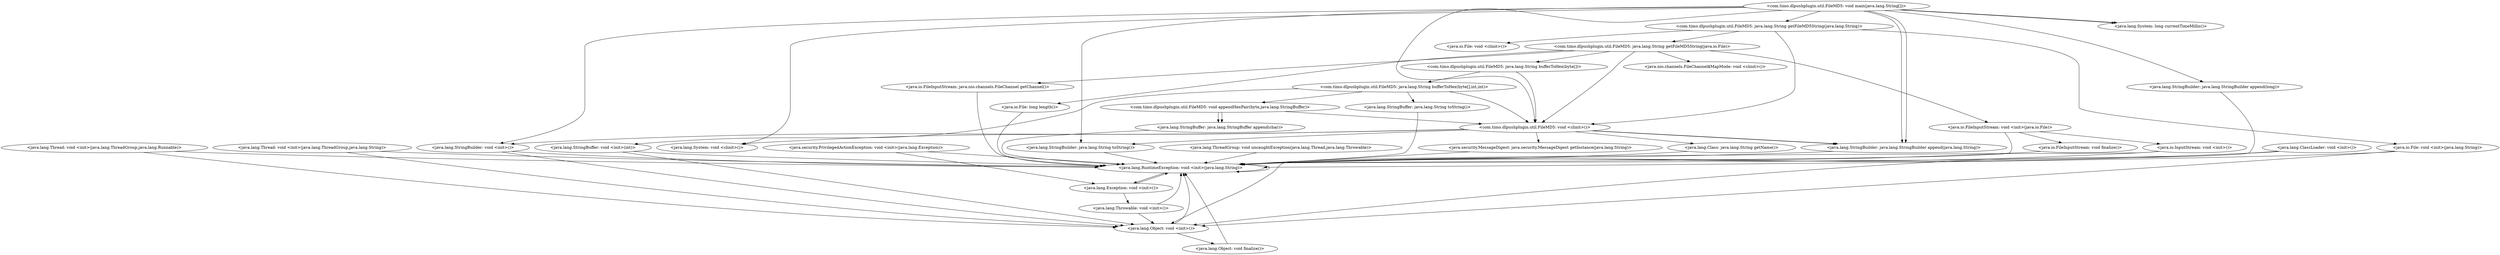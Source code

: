 digraph CallGraph {
"<com.timo.dlpushplugin.util.FileMD5: void main(java.lang.String[])>" -> "<java.lang.System: void <clinit>()>";
"<com.timo.dlpushplugin.util.FileMD5: void main(java.lang.String[])>" -> "<java.lang.StringBuilder: void <init>()>";
"<com.timo.dlpushplugin.util.FileMD5: void main(java.lang.String[])>" -> "<java.lang.System: long currentTimeMillis()>";
"<com.timo.dlpushplugin.util.FileMD5: void main(java.lang.String[])>" -> "<com.timo.dlpushplugin.util.FileMD5: java.lang.String getFileMD5String(java.lang.String)>";
"<com.timo.dlpushplugin.util.FileMD5: void main(java.lang.String[])>" -> "<java.lang.System: long currentTimeMillis()>";
"<com.timo.dlpushplugin.util.FileMD5: void main(java.lang.String[])>" -> "<com.timo.dlpushplugin.util.FileMD5: void <clinit>()>";
"<com.timo.dlpushplugin.util.FileMD5: void <clinit>()>" -> "<java.lang.System: void <clinit>()>";
"<com.timo.dlpushplugin.util.FileMD5: void <clinit>()>" -> "<java.lang.StringBuilder: void <init>()>";
"<com.timo.dlpushplugin.util.FileMD5: void <clinit>()>" -> "<java.security.MessageDigest: java.security.MessageDigest getInstance(java.lang.String)>";
"<java.lang.ThreadGroup: void uncaughtException(java.lang.Thread,java.lang.Throwable)>" -> "<java.lang.RuntimeException: void <init>(java.lang.String)>";
"<java.lang.ClassLoader: void <init>()>" -> "<java.lang.Object: void <init>()>";
"<java.lang.ClassLoader: void <init>()>" -> "<java.lang.RuntimeException: void <init>(java.lang.String)>";
"<java.security.PrivilegedActionException: void <init>(java.lang.Exception)>" -> "<java.lang.Exception: void <init>()>";
"<java.security.PrivilegedActionException: void <init>(java.lang.Exception)>" -> "<java.lang.RuntimeException: void <init>(java.lang.String)>";
"<java.lang.Thread: void <init>(java.lang.ThreadGroup,java.lang.Runnable)>" -> "<java.lang.Object: void <init>()>";
"<java.lang.Thread: void <init>(java.lang.ThreadGroup,java.lang.Runnable)>" -> "<java.lang.RuntimeException: void <init>(java.lang.String)>";
"<java.lang.Thread: void <init>(java.lang.ThreadGroup,java.lang.String)>" -> "<java.lang.Object: void <init>()>";
"<java.lang.Thread: void <init>(java.lang.ThreadGroup,java.lang.String)>" -> "<java.lang.RuntimeException: void <init>(java.lang.String)>";
"<java.lang.StringBuilder: void <init>()>" -> "<java.lang.Object: void <init>()>";
"<java.lang.StringBuilder: void <init>()>" -> "<java.lang.RuntimeException: void <init>(java.lang.String)>";
"<com.timo.dlpushplugin.util.FileMD5: java.lang.String getFileMD5String(java.lang.String)>" -> "<java.io.File: void <clinit>()>";
"<com.timo.dlpushplugin.util.FileMD5: java.lang.String getFileMD5String(java.lang.String)>" -> "<com.timo.dlpushplugin.util.FileMD5: java.lang.String getFileMD5String(java.io.File)>";
"<com.timo.dlpushplugin.util.FileMD5: java.lang.String getFileMD5String(java.lang.String)>" -> "<java.io.File: void <init>(java.lang.String)>";
"<com.timo.dlpushplugin.util.FileMD5: java.lang.String getFileMD5String(java.lang.String)>" -> "<com.timo.dlpushplugin.util.FileMD5: void <clinit>()>";
"<java.security.MessageDigest: java.security.MessageDigest getInstance(java.lang.String)>" -> "<java.lang.RuntimeException: void <init>(java.lang.String)>";
"<java.lang.RuntimeException: void <init>(java.lang.String)>" -> "<java.lang.Exception: void <init>()>";
"<java.lang.RuntimeException: void <init>(java.lang.String)>" -> "<java.lang.RuntimeException: void <init>(java.lang.String)>";
"<java.lang.Object: void <init>()>" -> "<java.lang.Object: void finalize()>";
"<java.lang.Object: void <init>()>" -> "<java.lang.RuntimeException: void <init>(java.lang.String)>";
"<java.lang.Exception: void <init>()>" -> "<java.lang.Throwable: void <init>()>";
"<java.lang.Exception: void <init>()>" -> "<java.lang.RuntimeException: void <init>(java.lang.String)>";
"<com.timo.dlpushplugin.util.FileMD5: java.lang.String getFileMD5String(java.io.File)>" -> "<java.nio.channels.FileChannel$MapMode: void <clinit>()>";
"<com.timo.dlpushplugin.util.FileMD5: java.lang.String getFileMD5String(java.io.File)>" -> "<com.timo.dlpushplugin.util.FileMD5: java.lang.String bufferToHex(byte[])>";
"<com.timo.dlpushplugin.util.FileMD5: java.lang.String getFileMD5String(java.io.File)>" -> "<java.io.FileInputStream: void <init>(java.io.File)>";
"<com.timo.dlpushplugin.util.FileMD5: java.lang.String getFileMD5String(java.io.File)>" -> "<com.timo.dlpushplugin.util.FileMD5: void <clinit>()>";
"<java.io.File: void <init>(java.lang.String)>" -> "<java.lang.Object: void <init>()>";
"<java.io.File: void <init>(java.lang.String)>" -> "<java.lang.RuntimeException: void <init>(java.lang.String)>";
"<java.lang.Object: void finalize()>" -> "<java.lang.RuntimeException: void <init>(java.lang.String)>";
"<java.lang.Throwable: void <init>()>" -> "<java.lang.Object: void <init>()>";
"<java.lang.Throwable: void <init>()>" -> "<java.lang.RuntimeException: void <init>(java.lang.String)>";
"<com.timo.dlpushplugin.util.FileMD5: java.lang.String bufferToHex(byte[])>" -> "<com.timo.dlpushplugin.util.FileMD5: void <clinit>()>";
"<com.timo.dlpushplugin.util.FileMD5: java.lang.String bufferToHex(byte[])>" -> "<com.timo.dlpushplugin.util.FileMD5: java.lang.String bufferToHex(byte[],int,int)>";
"<java.io.FileInputStream: void <init>(java.io.File)>" -> "<java.io.FileInputStream: void finalize()>";
"<java.io.FileInputStream: void <init>(java.io.File)>" -> "<java.lang.RuntimeException: void <init>(java.lang.String)>";
"<java.io.FileInputStream: void <init>(java.io.File)>" -> "<java.io.InputStream: void <init>()>";
"<com.timo.dlpushplugin.util.FileMD5: java.lang.String bufferToHex(byte[],int,int)>" -> "<com.timo.dlpushplugin.util.FileMD5: void <clinit>()>";
"<com.timo.dlpushplugin.util.FileMD5: java.lang.String bufferToHex(byte[],int,int)>" -> "<com.timo.dlpushplugin.util.FileMD5: void appendHexPair(byte,java.lang.StringBuffer)>";
"<com.timo.dlpushplugin.util.FileMD5: java.lang.String bufferToHex(byte[],int,int)>" -> "<java.lang.StringBuffer: void <init>(int)>";
"<java.io.FileInputStream: void finalize()>" -> "<java.lang.RuntimeException: void <init>(java.lang.String)>";
"<java.io.InputStream: void <init>()>" -> "<java.lang.Object: void <init>()>";
"<java.io.InputStream: void <init>()>" -> "<java.lang.RuntimeException: void <init>(java.lang.String)>";
"<com.timo.dlpushplugin.util.FileMD5: void appendHexPair(byte,java.lang.StringBuffer)>" -> "<com.timo.dlpushplugin.util.FileMD5: void <clinit>()>";
"<java.lang.StringBuffer: void <init>(int)>" -> "<java.lang.Object: void <init>()>";
"<java.lang.StringBuffer: void <init>(int)>" -> "<java.lang.RuntimeException: void <init>(java.lang.String)>";
"<com.timo.dlpushplugin.util.FileMD5: java.lang.String bufferToHex(byte[],int,int)>" -> "<java.lang.StringBuffer: java.lang.String toString()>";
"<java.lang.StringBuffer: java.lang.String toString()>" -> "<java.lang.RuntimeException: void <init>(java.lang.String)>";
"<com.timo.dlpushplugin.util.FileMD5: void appendHexPair(byte,java.lang.StringBuffer)>" -> "<java.lang.StringBuffer: java.lang.StringBuffer append(char)>";
"<com.timo.dlpushplugin.util.FileMD5: void appendHexPair(byte,java.lang.StringBuffer)>" -> "<java.lang.StringBuffer: java.lang.StringBuffer append(char)>";
"<java.lang.StringBuffer: java.lang.StringBuffer append(char)>" -> "<java.lang.RuntimeException: void <init>(java.lang.String)>";
"<com.timo.dlpushplugin.util.FileMD5: java.lang.String getFileMD5String(java.io.File)>" -> "<java.io.FileInputStream: java.nio.channels.FileChannel getChannel()>";
"<java.io.FileInputStream: java.nio.channels.FileChannel getChannel()>" -> "<java.lang.RuntimeException: void <init>(java.lang.String)>";
"<com.timo.dlpushplugin.util.FileMD5: java.lang.String getFileMD5String(java.io.File)>" -> "<java.io.File: long length()>";
"<java.io.File: long length()>" -> "<java.lang.RuntimeException: void <init>(java.lang.String)>";
"<com.timo.dlpushplugin.util.FileMD5: void <clinit>()>" -> "<java.lang.Class: java.lang.String getName()>";
"<java.lang.Class: java.lang.String getName()>" -> "<java.lang.RuntimeException: void <init>(java.lang.String)>";
"<com.timo.dlpushplugin.util.FileMD5: void <clinit>()>" -> "<java.lang.StringBuilder: java.lang.StringBuilder append(java.lang.String)>";
"<com.timo.dlpushplugin.util.FileMD5: void <clinit>()>" -> "<java.lang.StringBuilder: java.lang.StringBuilder append(java.lang.String)>";
"<com.timo.dlpushplugin.util.FileMD5: void <clinit>()>" -> "<java.lang.StringBuilder: java.lang.String toString()>";
"<java.lang.StringBuilder: java.lang.StringBuilder append(java.lang.String)>" -> "<java.lang.RuntimeException: void <init>(java.lang.String)>";
"<java.lang.StringBuilder: java.lang.String toString()>" -> "<java.lang.RuntimeException: void <init>(java.lang.String)>";
"<com.timo.dlpushplugin.util.FileMD5: void main(java.lang.String[])>" -> "<java.lang.StringBuilder: java.lang.StringBuilder append(java.lang.String)>";
"<com.timo.dlpushplugin.util.FileMD5: void main(java.lang.String[])>" -> "<java.lang.StringBuilder: java.lang.StringBuilder append(long)>";
"<com.timo.dlpushplugin.util.FileMD5: void main(java.lang.String[])>" -> "<java.lang.StringBuilder: java.lang.StringBuilder append(java.lang.String)>";
"<com.timo.dlpushplugin.util.FileMD5: void main(java.lang.String[])>" -> "<java.lang.StringBuilder: java.lang.String toString()>";
"<java.lang.StringBuilder: java.lang.StringBuilder append(long)>" -> "<java.lang.RuntimeException: void <init>(java.lang.String)>";
}
